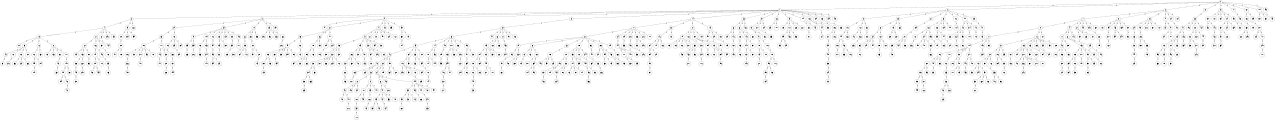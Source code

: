 graph G {
size="8.5,11;"
ratio = "expand;"
fixedsize="true;"
overlap="scale;"
node[shape=circle,width=.12,hight=.12,fontsize=12]
edge[fontsize=12]

0[label=" 0" color=black, pos="1.9888191,0.72782657!"];
1[label=" 1" color=black, pos="0.10802779,1.1747466!"];
2[label=" 2" color=black, pos="0.73776372,2.6590218!"];
3[label=" 3" color=black, pos="1.7452032,0.34159305!"];
4[label=" 4" color=black, pos="2.9347521,1.5278178!"];
5[label=" 5" color=black, pos="2.0381168,2.9731529!"];
6[label=" 6" color=black, pos="1.1534163,1.217136!"];
7[label=" 7" color=black, pos="1.8134018,2.3053071!"];
8[label=" 8" color=black, pos="0.88229369,2.5626918!"];
9[label=" 9" color=black, pos="0.50170803,0.79787001!"];
10[label=" 10" color=black, pos="1.9848941,0.011212837!"];
11[label=" 11" color=black, pos="0.16834221,1.0143617!"];
12[label=" 12" color=black, pos="1.3555547,0.48408166!"];
13[label=" 13" color=black, pos="1.6655611,1.5889377!"];
14[label=" 14" color=black, pos="0.1327548,2.5250182!"];
15[label=" 15" color=black, pos="2.2323572,0.74837751!"];
16[label=" 16" color=black, pos="1.863459,0.1049724!"];
17[label=" 17" color=black, pos="2.0485076,0.60463874!"];
18[label=" 18" color=black, pos="2.3597342,2.763499!"];
19[label=" 19" color=black, pos="2.9686575,0.63117076!"];
20[label=" 20" color=black, pos="1.3200402,2.7178836!"];
21[label=" 21" color=black, pos="0.57248702,2.8045787!"];
22[label=" 22" color=black, pos="2.112895,0.65139845!"];
23[label=" 23" color=black, pos="0.15992218,0.45990317!"];
24[label=" 24" color=black, pos="1.7108452,0.38854812!"];
25[label=" 25" color=black, pos="2.467718,0.79275457!"];
26[label=" 26" color=black, pos="1.6090384,2.3555287!"];
27[label=" 27" color=black, pos="0.33411422,0.90190808!"];
28[label=" 28" color=black, pos="0.10195184,2.6397556!"];
29[label=" 29" color=black, pos="2.926613,2.3796807!"];
30[label=" 30" color=black, pos="0.77393116,1.3847603!"];
31[label=" 31" color=black, pos="1.4308551,2.9572345!"];
32[label=" 32" color=black, pos="1.409539,2.9010532!"];
33[label=" 33" color=black, pos="0.33896947,0.70470924!"];
34[label=" 34" color=black, pos="1.2500613,1.5257038!"];
35[label=" 35" color=black, pos="1.0469373,2.2383299!"];
36[label=" 36" color=black, pos="2.0474036,0.82332803!"];
37[label=" 37" color=black, pos="0.32241984,2.0135247!"];
38[label=" 38" color=black, pos="0.23408787,1.0302043!"];
39[label=" 39" color=black, pos="0.24294843,0.80664333!"];
40[label=" 40" color=black, pos="1.3332214,0.5297445!"];
41[label=" 41" color=black, pos="1.4015043,2.6201988!"];
42[label=" 42" color=black, pos="0.29469165,1.2357412!"];
43[label=" 43" color=black, pos="1.5735146,0.49051814!"];
44[label=" 44" color=black, pos="1.3521567,1.5949348!"];
45[label=" 45" color=black, pos="2.5168549,1.7709275!"];
46[label=" 46" color=black, pos="2.0067444,0.41588574!"];
47[label=" 47" color=black, pos="2.7885707,1.9021803!"];
48[label=" 48" color=black, pos="1.9302256,0.79398303!"];
49[label=" 49" color=black, pos="1.6663786,1.9832956!"];
50[label=" 50" color=black, pos="0.56008448,0.30269918!"];
51[label=" 51" color=black, pos="1.693108,1.7545172!"];
52[label=" 52" color=black, pos="0.10706349,1.7198413!"];
53[label=" 53" color=black, pos="1.9579114,2.3748611!"];
54[label=" 54" color=black, pos="1.2919007,0.21434866!"];
55[label=" 55" color=black, pos="1.013276,1.2022635!"];
56[label=" 56" color=black, pos="2.5484538,2.2752316!"];
57[label=" 57" color=black, pos="1.4104284,2.1759025!"];
58[label=" 58" color=black, pos="2.4775641,0.10411192!"];
59[label=" 59" color=black, pos="1.271819,2.2159368!"];
60[label=" 60" color=black, pos="2.2080811,2.0028009!"];
61[label=" 61" color=black, pos="2.4265468,0.13064839!"];
62[label=" 62" color=black, pos="0.16840893,0.79891892!"];
63[label=" 63" color=black, pos="2.461526,2.1251865!"];
64[label=" 64" color=black, pos="0.99742901,1.2248121!"];
65[label=" 65" color=black, pos="0.65894523,0.37837027!"];
66[label=" 66" color=black, pos="2.8793163,1.3071814!"];
67[label=" 67" color=black, pos="2.3411113,0.53001787!"];
68[label=" 68" color=black, pos="2.4588962,1.715185!"];
69[label=" 69" color=black, pos="1.9104808,1.6038906!"];
70[label=" 70" color=black, pos="0.19083044,1.2605746!"];
71[label=" 71" color=black, pos="2.403992,1.6623362!"];
72[label=" 72" color=black, pos="1.7861791,1.8092784!"];
73[label=" 73" color=black, pos="2.287863,2.5816336!"];
74[label=" 74" color=black, pos="1.6701308,0.31831467!"];
75[label=" 75" color=black, pos="1.4119332,1.5604346!"];
76[label=" 76" color=black, pos="0.38115131,1.7562725!"];
77[label=" 77" color=black, pos="0.121453,2.3705219!"];
78[label=" 78" color=black, pos="1.7629726,0.96463989!"];
79[label=" 79" color=black, pos="1.0168576,0.56838549!"];
80[label=" 80" color=black, pos="2.5141245,0.24816109!"];
81[label=" 81" color=black, pos="0.56531251,0.96916678!"];
82[label=" 82" color=black, pos="1.7186098,0.24668552!"];
83[label=" 83" color=black, pos="0.13581399,2.0013723!"];
84[label=" 84" color=black, pos="0.082739727,1.8085974!"];
85[label=" 85" color=black, pos="1.1178078,2.5164762!"];
86[label=" 86" color=black, pos="1.8102158,1.0477449!"];
87[label=" 87" color=black, pos="2.1080922,0.63011016!"];
88[label=" 88" color=black, pos="2.9937943,1.4242041!"];
89[label=" 89" color=black, pos="2.708066,1.7945501!"];
90[label=" 90" color=black, pos="0.68085237,1.5572187!"];
91[label=" 91" color=black, pos="1.8483558,2.3336317!"];
92[label=" 92" color=black, pos="0.31623582,0.1352882!"];
93[label=" 93" color=black, pos="1.3213484,2.3148241!"];
94[label=" 94" color=black, pos="1.1328804,0.95863763!"];
95[label=" 95" color=black, pos="0.97869935,0.86318926!"];
96[label=" 96" color=black, pos="0.46701903,2.5316004!"];
97[label=" 97" color=black, pos="0.68076431,1.6017608!"];
98[label=" 98" color=black, pos="0.36738611,2.178283!"];
99[label=" 99" color=black, pos="2.7175705,1.1468373!"];
100[label=" 100" color=black, pos="1.6541438,1.4678499!"];
101[label=" 101" color=black, pos="2.9338899,1.1070564!"];
102[label=" 102" color=black, pos="2.1452429,2.3077429!"];
103[label=" 103" color=black, pos="1.6544418,1.0964359!"];
104[label=" 104" color=black, pos="1.4583256,2.2965459!"];
105[label=" 105" color=black, pos="1.9541867,2.5007066!"];
106[label=" 106" color=black, pos="0.057286039,0.53731471!"];
107[label=" 107" color=black, pos="2.1909043,1.8086628!"];
108[label=" 108" color=black, pos="0.96627762,1.8205403!"];
109[label=" 109" color=black, pos="2.0591867,1.9669379!"];
110[label=" 110" color=black, pos="0.99329075,2.3283719!"];
111[label=" 111" color=black, pos="2.445613,2.7691934!"];
112[label=" 112" color=black, pos="2.0528441,0.04302846!"];
113[label=" 113" color=black, pos="2.9640459,0.32860365!"];
114[label=" 114" color=black, pos="1.2227247,2.7961884!"];
115[label=" 115" color=black, pos="2.5500704,0.25867711!"];
116[label=" 116" color=black, pos="2.8813639,0.41651557!"];
117[label=" 117" color=black, pos="0.0068141529,2.1449802!"];
118[label=" 118" color=black, pos="1.6581342,2.6478375!"];
119[label=" 119" color=black, pos="0.89815997,1.0076857!"];
120[label=" 120" color=black, pos="2.4827701,1.9580348!"];
121[label=" 121" color=black, pos="1.5944492,0.46814793!"];
122[label=" 122" color=black, pos="0.15255685,2.2308029!"];
123[label=" 123" color=black, pos="1.8691875,1.2189753!"];
124[label=" 124" color=black, pos="0.56869746,0.69110196!"];
125[label=" 125" color=black, pos="2.0189443,2.5756165!"];
126[label=" 126" color=black, pos="1.3094343,2.7808257!"];
127[label=" 127" color=black, pos="1.6404849,0.15859834!"];
128[label=" 128" color=black, pos="0.83922566,1.570071!"];
129[label=" 129" color=black, pos="1.4032717,0.25084882!"];
130[label=" 130" color=black, pos="2.3025553,0.25845578!"];
131[label=" 131" color=black, pos="1.9711318,1.9222942!"];
132[label=" 132" color=black, pos="1.112922,0.11534082!"];
133[label=" 133" color=black, pos="1.4494783,0.80894479!"];
134[label=" 134" color=black, pos="2.9144113,0.96650695!"];
135[label=" 135" color=black, pos="2.378282,0.67815118!"];
136[label=" 136" color=black, pos="2.2417385,2.6511825!"];
137[label=" 137" color=black, pos="0.28644115,0.20083867!"];
138[label=" 138" color=black, pos="0.38368307,1.7607392!"];
139[label=" 139" color=black, pos="2.9367255,1.894644!"];
140[label=" 140" color=black, pos="0.2964295,0.18151378!"];
141[label=" 141" color=black, pos="1.7009422,0.50482046!"];
142[label=" 142" color=black, pos="0.58022906,0.17024968!"];
143[label=" 143" color=black, pos="1.5964327,2.1760186!"];
144[label=" 144" color=black, pos="0.096623065,2.4831813!"];
145[label=" 145" color=black, pos="2.7292325,0.97206065!"];
146[label=" 146" color=black, pos="0.14331446,0.46773038!"];
147[label=" 147" color=black, pos="2.4158332,2.1296875!"];
148[label=" 148" color=black, pos="1.3723593,0.45817055!"];
149[label=" 149" color=black, pos="2.3016598,2.688655!"];
150[label=" 150" color=black, pos="1.4343184,1.8403999!"];
151[label=" 151" color=black, pos="2.7073055,1.8689223!"];
152[label=" 152" color=black, pos="1.8436197,2.1869928!"];
153[label=" 153" color=black, pos="2.0361237,2.6857677!"];
154[label=" 154" color=black, pos="1.8918533,1.2594781!"];
155[label=" 155" color=black, pos="2.5158725,1.0199493!"];
156[label=" 156" color=black, pos="2.7003669,1.9615333!"];
157[label=" 157" color=black, pos="2.4411108,0.88391567!"];
158[label=" 158" color=black, pos="1.5090929,2.9061804!"];
159[label=" 159" color=black, pos="2.7407341,1.020327!"];
160[label=" 160" color=black, pos="0.12720633,0.157206!"];
161[label=" 161" color=black, pos="0.36637323,1.3427681!"];
162[label=" 162" color=black, pos="2.9964718,1.5659131!"];
163[label=" 163" color=black, pos="1.9914118,2.4005762!"];
164[label=" 164" color=black, pos="2.0639821,0.69380551!"];
165[label=" 165" color=black, pos="2.0122977,0.38052221!"];
166[label=" 166" color=black, pos="0.30203676,1.7377891!"];
167[label=" 167" color=black, pos="0.061805263,2.6271247!"];
168[label=" 168" color=black, pos="1.9654358,2.3523416!"];
169[label=" 169" color=black, pos="2.6273045,2.5900356!"];
170[label=" 170" color=black, pos="0.29735591,2.1361207!"];
171[label=" 171" color=black, pos="1.741811,2.9805465!"];
172[label=" 172" color=black, pos="0.89880637,2.3108861!"];
173[label=" 173" color=black, pos="2.2520732,0.43249474!"];
174[label=" 174" color=black, pos="0.97811091,2.5968809!"];
175[label=" 175" color=black, pos="1.9283998,0.22892777!"];
176[label=" 176" color=black, pos="1.0083363,0.22564475!"];
177[label=" 177" color=black, pos="0.27637903,0.25941713!"];
178[label=" 178" color=black, pos="2.971629,0.86250269!"];
179[label=" 179" color=black, pos="2.9322347,2.5192332!"];
180[label=" 180" color=black, pos="1.5174012,1.7421452!"];
181[label=" 181" color=black, pos="1.5215276,0.32358435!"];
182[label=" 182" color=black, pos="0.34492373,0.53955469!"];
183[label=" 183" color=black, pos="0.14447079,0.16715925!"];
184[label=" 184" color=black, pos="1.3497518,0.78844793!"];
185[label=" 185" color=black, pos="2.2084844,1.1998658!"];
186[label=" 186" color=black, pos="2.4434029,2.8935534!"];
187[label=" 187" color=black, pos="2.9054177,0.20667869!"];
188[label=" 188" color=black, pos="2.2429058,1.1922933!"];
189[label=" 189" color=black, pos="2.1234638,2.2640719!"];
190[label=" 190" color=black, pos="1.4363428,0.74171111!"];
191[label=" 191" color=black, pos="1.5721091,2.7336207!"];
192[label=" 192" color=black, pos="2.3016744,0.54799172!"];
193[label=" 193" color=black, pos="2.5699337,0.69027211!"];
194[label=" 194" color=black, pos="0.81022595,1.3889742!"];
195[label=" 195" color=black, pos="2.9966121,0.1384625!"];
196[label=" 196" color=black, pos="2.5444768,0.0039513335!"];
197[label=" 197" color=black, pos="1.8466334,2.1363281!"];
198[label=" 198" color=black, pos="1.0716499,2.8637899!"];
199[label=" 199" color=black, pos="2.7869096,2.5656199!"];
200[label=" 200" color=black, pos="1.1194793,1.5987427!"];
201[label=" 201" color=black, pos="2.8614691,0.70274962!"];
202[label=" 202" color=black, pos="2.8728403,1.3873387!"];
203[label=" 203" color=black, pos="2.6873767,2.1089703!"];
204[label=" 204" color=black, pos="1.8565569,0.89979412!"];
205[label=" 205" color=black, pos="2.3809449,2.9861666!"];
206[label=" 206" color=black, pos="1.9141615,1.0963538!"];
207[label=" 207" color=black, pos="2.447367,0.78965504!"];
208[label=" 208" color=black, pos="2.7755853,1.2562593!"];
209[label=" 209" color=black, pos="1.6774125,2.3087495!"];
210[label=" 210" color=black, pos="0.050732769,0.41970519!"];
211[label=" 211" color=black, pos="0.22188932,0.96996303!"];
212[label=" 212" color=black, pos="1.6415971,1.7816366!"];
213[label=" 213" color=black, pos="1.9058794,1.4751367!"];
214[label=" 214" color=black, pos="0.61775964,2.521112!"];
215[label=" 215" color=black, pos="2.2334642,1.631973!"];
216[label=" 216" color=black, pos="2.6991647,1.646104!"];
217[label=" 217" color=black, pos="2.8472412,0.92683008!"];
218[label=" 218" color=black, pos="0.65094158,1.6360835!"];
219[label=" 219" color=black, pos="2.8752107,0.95127717!"];
220[label=" 220" color=black, pos="2.4758037,2.5393497!"];
221[label=" 221" color=black, pos="0.50071699,0.20172396!"];
222[label=" 222" color=black, pos="2.585977,0.1836033!"];
223[label=" 223" color=black, pos="0.033602939,1.8284908!"];
224[label=" 224" color=black, pos="1.7038086,0.10934494!"];
225[label=" 225" color=black, pos="1.4294482,0.44902376!"];
226[label=" 226" color=black, pos="0.3827103,0.95322072!"];
227[label=" 227" color=black, pos="0.69115379,2.7747288!"];
228[label=" 228" color=black, pos="2.6374117,1.5486405!"];
229[label=" 229" color=black, pos="0.32856508,2.2566053!"];
230[label=" 230" color=black, pos="1.4732004,0.7339834!"];
231[label=" 231" color=black, pos="2.2557849,0.23957105!"];
232[label=" 232" color=black, pos="2.037069,1.5106432!"];
233[label=" 233" color=black, pos="2.385091,2.5469071!"];
234[label=" 234" color=black, pos="1.0447742,0.025722352!"];
235[label=" 235" color=black, pos="0.40462567,1.9028855!"];
236[label=" 236" color=black, pos="0.11452979,0.18016603!"];
237[label=" 237" color=black, pos="1.2018905,2.357637!"];
238[label=" 238" color=black, pos="2.8769799,0.18189434!"];
239[label=" 239" color=black, pos="2.6540946,0.092358276!"];
240[label=" 240" color=black, pos="2.7703814,2.1576809!"];
241[label=" 241" color=black, pos="1.5626685,2.9232737!"];
242[label=" 242" color=black, pos="1.2047157,2.3433707!"];
243[label=" 243" color=black, pos="2.7494472,0.65137875!"];
244[label=" 244" color=black, pos="0.69778227,0.3070719!"];
245[label=" 245" color=black, pos="1.2683161,0.57476377!"];
246[label=" 246" color=black, pos="0.75632928,0.27806091!"];
247[label=" 247" color=black, pos="1.1781235,1.1015875!"];
248[label=" 248" color=black, pos="1.9734207,0.10397725!"];
249[label=" 249" color=black, pos="1.9638564,0.14353188!"];
250[label=" 250" color=black, pos="1.976247,0.77791348!"];
251[label=" 251" color=black, pos="1.7331589,0.58967127!"];
252[label=" 252" color=black, pos="2.260837,2.3306139!"];
253[label=" 253" color=black, pos="2.5614521,0.67444921!"];
254[label=" 254" color=black, pos="2.6620358,1.7282052!"];
255[label=" 255" color=black, pos="2.3229293,2.7886642!"];
256[label=" 256" color=black, pos="0.089061165,1.8324391!"];
257[label=" 257" color=black, pos="0.91989237,2.2214896!"];
258[label=" 258" color=black, pos="0.46287364,1.6218336!"];
259[label=" 259" color=black, pos="0.42869532,0.62697364!"];
260[label=" 260" color=black, pos="0.10824804,0.21868548!"];
261[label=" 261" color=black, pos="0.86296529,0.98748144!"];
262[label=" 262" color=black, pos="2.8456448,0.36516041!"];
263[label=" 263" color=black, pos="1.5454794,0.46492409!"];
264[label=" 264" color=black, pos="0.046466005,1.6874581!"];
265[label=" 265" color=black, pos="2.2733342,0.86249774!"];
266[label=" 266" color=black, pos="0.90835079,1.9322404!"];
267[label=" 267" color=black, pos="1.6958362,2.0265784!"];
268[label=" 268" color=black, pos="0.51680162,1.4737844!"];
269[label=" 269" color=black, pos="1.1383986,1.904768!"];
270[label=" 270" color=black, pos="2.1769525,0.15261754!"];
271[label=" 271" color=black, pos="2.423753,0.35697246!"];
272[label=" 272" color=black, pos="0.91490485,1.4365774!"];
273[label=" 273" color=black, pos="1.9533783,1.924447!"];
274[label=" 274" color=black, pos="1.7834065,1.1987752!"];
275[label=" 275" color=black, pos="0.41590141,2.2833269!"];
276[label=" 276" color=black, pos="1.4706175,1.3124699!"];
277[label=" 277" color=black, pos="1.2183771,2.5930596!"];
278[label=" 278" color=black, pos="0.48716638,1.1177614!"];
279[label=" 279" color=black, pos="2.3632188,0.3811384!"];
280[label=" 280" color=black, pos="1.5191645,0.46636271!"];
281[label=" 281" color=black, pos="0.11679091,2.3342718!"];
282[label=" 282" color=black, pos="2.2474971,2.3794401!"];
283[label=" 283" color=black, pos="2.7584006,0.59610152!"];
284[label=" 284" color=black, pos="2.4198783,2.8380343!"];
285[label=" 285" color=black, pos="0.12580942,2.033585!"];
286[label=" 286" color=black, pos="2.176771,1.5238952!"];
287[label=" 287" color=black, pos="0.62608027,2.8181134!"];
288[label=" 288" color=black, pos="0.72274938,2.6177874!"];
289[label=" 289" color=black, pos="1.6752858,0.73973766!"];
290[label=" 290" color=black, pos="2.4851062,2.5861814!"];
291[label=" 291" color=black, pos="1.7819447,1.4725249!"];
292[label=" 292" color=black, pos="2.0908543,0.84007842!"];
293[label=" 293" color=black, pos="2.7416531,0.82963954!"];
294[label=" 294" color=black, pos="1.0250097,1.458414!"];
295[label=" 295" color=black, pos="1.2585683,1.7963347!"];
296[label=" 296" color=black, pos="0.56100346,2.820858!"];
297[label=" 297" color=black, pos="2.3661814,1.1590721!"];
298[label=" 298" color=black, pos="1.6797734,2.0947944!"];
299[label=" 299" color=black, pos="0.92753635,2.6635411!"];
300[label=" 300" color=black, pos="2.8778786,2.2350544!"];
301[label=" 301" color=black, pos="2.3772829,2.5379559!"];
302[label=" 302" color=black, pos="2.4182287,2.0533826!"];
303[label=" 303" color=black, pos="2.2728972,2.6581147!"];
304[label=" 304" color=black, pos="0.26383956,0.070189947!"];
305[label=" 305" color=black, pos="0.039568322,0.4813086!"];
306[label=" 306" color=black, pos="0.97451555,2.1810598!"];
307[label=" 307" color=black, pos="0.14342237,2.9204426!"];
308[label=" 308" color=black, pos="1.3482204,0.64083271!"];
309[label=" 309" color=black, pos="0.22019096,0.12779587!"];
310[label=" 310" color=black, pos="2.1751585,2.3152167!"];
311[label=" 311" color=black, pos="1.0308959,1.2819564!"];
312[label=" 312" color=black, pos="0.45230405,0.92475642!"];
313[label=" 313" color=black, pos="2.5814084,0.21121405!"];
314[label=" 314" color=black, pos="1.982168,2.4579759!"];
315[label=" 315" color=black, pos="2.2368747,0.14689137!"];
316[label=" 316" color=black, pos="1.5339154,0.31059829!"];
317[label=" 317" color=black, pos="2.9665127,0.39252604!"];
318[label=" 318" color=black, pos="1.6195727,1.5897269!"];
319[label=" 319" color=black, pos="0.68107407,0.945204!"];
320[label=" 320" color=black, pos="2.2238296,1.6252505!"];
321[label=" 321" color=black, pos="2.2760254,2.361162!"];
322[label=" 322" color=black, pos="2.2287384,2.3837839!"];
323[label=" 323" color=black, pos="1.1975564,2.0507081!"];
324[label=" 324" color=black, pos="2.3183993,2.4855782!"];
325[label=" 325" color=black, pos="1.7997005,0.42658321!"];
326[label=" 326" color=black, pos="1.5858469,1.0697418!"];
327[label=" 327" color=black, pos="0.88799341,0.40029913!"];
328[label=" 328" color=black, pos="1.8849062,2.9170611!"];
329[label=" 329" color=black, pos="2.8620142,0.41912509!"];
330[label=" 330" color=black, pos="1.0973611,2.5563655!"];
331[label=" 331" color=black, pos="0.3335842,0.026389247!"];
332[label=" 332" color=black, pos="0.96837996,1.9368955!"];
333[label=" 333" color=black, pos="0.39007168,0.18735368!"];
334[label=" 334" color=black, pos="2.3797888,0.24283964!"];
335[label=" 335" color=black, pos="1.2720412,0.37960531!"];
336[label=" 336" color=black, pos="0.6686884,1.317879!"];
337[label=" 337" color=black, pos="2.5748896,1.6214551!"];
338[label=" 338" color=black, pos="2.539913,1.9671681!"];
339[label=" 339" color=black, pos="0.78489422,2.5254808!"];
340[label=" 340" color=black, pos="2.5055248,0.52135467!"];
341[label=" 341" color=black, pos="0.82585503,2.8715151!"];
342[label=" 342" color=black, pos="2.9658038,1.4734261!"];
343[label=" 343" color=black, pos="0.75749356,1.3947924!"];
344[label=" 344" color=black, pos="1.1496979,0.95688452!"];
345[label=" 345" color=black, pos="1.4496754,2.3968382!"];
346[label=" 346" color=black, pos="1.7561602,0.86308573!"];
347[label=" 347" color=black, pos="1.3575637,0.29432862!"];
348[label=" 348" color=black, pos="1.8509428,2.7586851!"];
349[label=" 349" color=black, pos="1.5243916,1.8824417!"];
350[label=" 350" color=black, pos="2.744555,2.7280404!"];
351[label=" 351" color=black, pos="1.2088993,2.9282305!"];
352[label=" 352" color=black, pos="0.83550414,2.0831847!"];
353[label=" 353" color=black, pos="1.4634546,1.2747681!"];
354[label=" 354" color=black, pos="2.8440292,0.76066929!"];
355[label=" 355" color=black, pos="0.52642029,0.064681527!"];
356[label=" 356" color=black, pos="0.87068119,2.0541609!"];
357[label=" 357" color=black, pos="1.4535668,1.8852682!"];
358[label=" 358" color=black, pos="0.29247039,0.70017039!"];
359[label=" 359" color=black, pos="1.7361414,0.85996685!"];
360[label=" 360" color=black, pos="0.51351595,2.8568252!"];
361[label=" 361" color=black, pos="0.42317441,0.19658544!"];
362[label=" 362" color=black, pos="2.269447,1.4687966!"];
363[label=" 363" color=black, pos="1.0122526,2.1732304!"];
364[label=" 364" color=black, pos="2.3568447,0.27800664!"];
365[label=" 365" color=black, pos="1.1639938,0.0085333916!"];
366[label=" 366" color=black, pos="0.77658354,1.9578339!"];
367[label=" 367" color=black, pos="1.3371047,2.0843705!"];
368[label=" 368" color=black, pos="2.7609523,0.82759123!"];
369[label=" 369" color=black, pos="1.0727889,0.45133032!"];
370[label=" 370" color=black, pos="0.98143139,1.1381033!"];
371[label=" 371" color=black, pos="1.453605,2.8766178!"];
372[label=" 372" color=black, pos="1.538725,2.6208613!"];
373[label=" 373" color=black, pos="0.31789937,2.159183!"];
374[label=" 374" color=black, pos="2.3380985,0.60720788!"];
375[label=" 375" color=black, pos="0.93481764,0.52582385!"];
376[label=" 376" color=black, pos="0.63277413,0.87989658!"];
377[label=" 377" color=black, pos="1.3775917,0.047799051!"];
378[label=" 378" color=black, pos="1.2513538,2.3527072!"];
379[label=" 379" color=black, pos="1.4972361,1.5154086!"];
380[label=" 380" color=black, pos="1.3839495,2.7386799!"];
381[label=" 381" color=black, pos="1.7656647,0.79633173!"];
382[label=" 382" color=black, pos="2.0148798,1.7789664!"];
383[label=" 383" color=black, pos="2.095118,0.64546732!"];
384[label=" 384" color=black, pos="1.6582054,2.4334552!"];
385[label=" 385" color=black, pos="1.8565908,0.39482025!"];
386[label=" 386" color=black, pos="1.6671567,0.81290349!"];
387[label=" 387" color=black, pos="2.9768524,2.2003538!"];
388[label=" 388" color=black, pos="2.4645821,2.0626507!"];
389[label=" 389" color=black, pos="0.83689652,2.33401!"];
390[label=" 390" color=black, pos="1.262522,1.8014737!"];
391[label=" 391" color=black, pos="2.4177668,0.085532226!"];
392[label=" 392" color=black, pos="2.9723049,0.11176924!"];
393[label=" 393" color=black, pos="1.0002417,0.93684037!"];
394[label=" 394" color=black, pos="0.25411689,0.83179113!"];
395[label=" 395" color=black, pos="1.078056,1.5917711!"];
396[label=" 396" color=black, pos="2.9711786,0.77288492!"];
397[label=" 397" color=black, pos="1.5134042,2.6598514!"];
398[label=" 398" color=black, pos="0.21987143,2.1335663!"];
399[label=" 399" color=black, pos="1.9082661,0.71361031!"];
400[label=" 400" color=black, pos="2.738086,1.7094668!"];
401[label=" 401" color=black, pos="0.33196904,2.4057261!"];
402[label=" 402" color=black, pos="2.396051,2.8170552!"];
403[label=" 403" color=black, pos="1.2696621,1.0167451!"];
404[label=" 404" color=black, pos="0.0632481,2.0489158!"];
405[label=" 405" color=black, pos="0.89652497,2.3525785!"];
406[label=" 406" color=black, pos="1.1700922,1.7540346!"];
407[label=" 407" color=black, pos="2.7052433,1.9589294!"];
408[label=" 408" color=black, pos="0.29302445,2.1816569!"];
409[label=" 409" color=black, pos="0.31470329,0.21107942!"];
410[label=" 410" color=black, pos="0.82490021,0.18486129!"];
411[label=" 411" color=black, pos="2.4369609,0.33540304!"];
412[label=" 412" color=black, pos="1.9912364,2.0768613!"];
413[label=" 413" color=black, pos="0.093085946,0.004157763!"];
414[label=" 414" color=black, pos="0.91558458,1.3415365!"];
415[label=" 415" color=black, pos="0.22583726,1.064157!"];
416[label=" 416" color=black, pos="1.968862,0.1438552!"];
417[label=" 417" color=black, pos="0.83319695,2.9943196!"];
418[label=" 418" color=black, pos="2.3830692,2.7526595!"];
419[label=" 419" color=black, pos="2.3807873,2.3202392!"];
420[label=" 420" color=black, pos="1.4723813,0.25978503!"];
421[label=" 421" color=black, pos="1.8265403,0.82864546!"];
422[label=" 422" color=black, pos="0.022135146,0.36295276!"];
423[label=" 423" color=black, pos="0.47064782,0.76683411!"];
424[label=" 424" color=black, pos="2.6729238,0.72307513!"];
425[label=" 425" color=black, pos="2.2656239,2.1642179!"];
426[label=" 426" color=black, pos="0.89657563,0.46872334!"];
427[label=" 427" color=black, pos="0.004939904,1.6493866!"];
428[label=" 428" color=black, pos="1.1860631,1.0427885!"];
429[label=" 429" color=black, pos="1.1731144,0.75472831!"];
430[label=" 430" color=black, pos="1.0416159,0.44322194!"];
431[label=" 431" color=black, pos="0.54479088,0.95177359!"];
432[label=" 432" color=black, pos="2.1207454,1.7238353!"];
433[label=" 433" color=black, pos="1.3922435,1.0350625!"];
434[label=" 434" color=black, pos="1.8049306,0.56618199!"];
435[label=" 435" color=black, pos="2.2927484,1.2871917!"];
436[label=" 436" color=black, pos="2.1247402,2.4914148!"];
437[label=" 437" color=black, pos="1.2014143,1.4931041!"];
438[label=" 438" color=black, pos="2.3638242,1.755294!"];
439[label=" 439" color=black, pos="0.1463821,1.1263297!"];
440[label=" 440" color=black, pos="0.38191626,2.6534968!"];
441[label=" 441" color=black, pos="1.7382182,0.062978798!"];
442[label=" 442" color=black, pos="2.1923451,2.3530193!"];
443[label=" 443" color=black, pos="1.8447293,0.96390484!"];
444[label=" 444" color=black, pos="0.97019128,0.26732408!"];
445[label=" 445" color=black, pos="2.7014628,1.4146357!"];
446[label=" 446" color=black, pos="0.69675423,0.97390202!"];
447[label=" 447" color=black, pos="0.87699721,1.1102638!"];
448[label=" 448" color=black, pos="1.9503968,1.0330732!"];
449[label=" 449" color=black, pos="2.4523199,0.23176382!"];
450[label=" 450" color=black, pos="1.7252128,1.1297584!"];
451[label=" 451" color=black, pos="1.2249941,2.5394116!"];
452[label=" 452" color=black, pos="2.5489828,0.36679093!"];
453[label=" 453" color=black, pos="0.56716389,0.31573255!"];
454[label=" 454" color=black, pos="2.9513563,2.1070544!"];
455[label=" 455" color=black, pos="0.38986629,1.087267!"];
456[label=" 456" color=black, pos="0.98107884,0.028878049!"];
457[label=" 457" color=black, pos="0.21639218,1.0780636!"];
458[label=" 458" color=black, pos="2.845425,0.51154707!"];
459[label=" 459" color=black, pos="1.3014852,2.2656045!"];
460[label=" 460" color=black, pos="1.8576944,1.1009136!"];
461[label=" 461" color=black, pos="2.4138221,1.6887764!"];
462[label=" 462" color=black, pos="2.7062807,2.193532!"];
463[label=" 463" color=black, pos="2.0131491,2.4364101!"];
464[label=" 464" color=black, pos="1.4011392,2.4276266!"];
465[label=" 465" color=black, pos="1.72593,1.5591363!"];
466[label=" 466" color=black, pos="0.71351223,2.6417741!"];
467[label=" 467" color=black, pos="1.1216421,0.8654654!"];
468[label=" 468" color=black, pos="1.5397741,0.4041948!"];
469[label=" 469" color=black, pos="2.3830252,2.3187746!"];
470[label=" 470" color=black, pos="0.88880207,2.1854529!"];
471[label=" 471" color=black, pos="2.7931056,0.89617912!"];
472[label=" 472" color=black, pos="0.087151075,2.8117761!"];
473[label=" 473" color=black, pos="2.829496,0.38443602!"];
474[label=" 474" color=black, pos="2.4415958,1.5580056!"];
475[label=" 475" color=black, pos="1.9335887,2.5425744!"];
476[label=" 476" color=black, pos="2.3898501,2.426959!"];
477[label=" 477" color=black, pos="0.039740412,0.86218111!"];
478[label=" 478" color=black, pos="1.2580402,0.83049365!"];
479[label=" 479" color=black, pos="0.66949698,1.2453906!"];
480[label=" 480" color=black, pos="1.0504785,0.56972911!"];
481[label=" 481" color=black, pos="0.42807913,2.4229828!"];
482[label=" 482" color=black, pos="0.98037525,1.4329129!"];
483[label=" 483" color=black, pos="1.4044595,2.3873268!"];
484[label=" 484" color=black, pos="2.9222565,0.56718476!"];
485[label=" 485" color=black, pos="2.5600194,0.89053935!"];
486[label=" 486" color=black, pos="0.47699988,1.8692054!"];
487[label=" 487" color=black, pos="1.4477058,0.9031449!"];
488[label=" 488" color=black, pos="2.1717626,2.3781589!"];
489[label=" 489" color=black, pos="2.4270391,1.4695167!"];
490[label=" 490" color=black, pos="2.7821301,0.32137836!"];
491[label=" 491" color=black, pos="1.8779168,1.9808991!"];
492[label=" 492" color=black, pos="1.5229909,1.7621701!"];
493[label=" 493" color=black, pos="2.9774498,2.9010698!"];
494[label=" 494" color=black, pos="2.3737425,0.6009465!"];
495[label=" 495" color=black, pos="1.8848711,1.3196326!"];
496[label=" 496" color=black, pos="0.97696541,1.6564755!"];
497[label=" 497" color=black, pos="1.4989331,2.8114189!"];
498[label=" 498" color=black, pos="0.028421717,0.46765283!"];
499[label=" 499" color=black, pos="0.84150243,2.7065118!"];
500[label=" 500" color=black, pos="2.9966359,0.44750359!"];
501[label=" 501" color=black, pos="2.1213915,1.4285353!"];
502[label=" 502" color=black, pos="1.1188486,0.31658224!"];
503[label=" 503" color=black, pos="0.53357318,0.060353506!"];
504[label=" 504" color=black, pos="2.3340063,2.9145431!"];
505[label=" 505" color=black, pos="2.8428212,2.1140026!"];
506[label=" 506" color=black, pos="1.8587594,0.7775814!"];
507[label=" 507" color=black, pos="0.030207437,2.0647551!"];
508[label=" 508" color=black, pos="0.95277515,0.00092894957!"];
509[label=" 509" color=black, pos="0.86083216,1.5693006!"];
510[label=" 510" color=black, pos="0.45894601,1.9834006!"];
511[label=" 511" color=black, pos="1.5220976,0.50305777!"];
512[label=" 512" color=black, pos="0.76058305,1.6890433!"];
513[label=" 513" color=black, pos="2.143563,1.4746471!"];
514[label=" 514" color=black, pos="2.3847015,2.7025842!"];
515[label=" 515" color=black, pos="1.7363217,0.4417522!"];
516[label=" 516" color=black, pos="2.279598,2.7632634!"];
517[label=" 517" color=black, pos="0.87214539,2.120111!"];
518[label=" 518" color=black, pos="1.2184468,0.32361058!"];
519[label=" 519" color=black, pos="2.1472656,2.5966484!"];
520[label=" 520" color=black, pos="0.24426926,0.51125284!"];
521[label=" 521" color=black, pos="0.088737698,0.3901546!"];
522[label=" 522" color=black, pos="1.2381284,0.88834805!"];
523[label=" 523" color=black, pos="1.8600781,0.66354687!"];
524[label=" 524" color=black, pos="2.7727814,1.2801062!"];
525[label=" 525" color=black, pos="1.7593743,1.9760182!"];
526[label=" 526" color=black, pos="0.50372873,1.7183655!"];
527[label=" 527" color=black, pos="2.1262971,0.55884295!"];
528[label=" 528" color=black, pos="1.6007056,1.7583986!"];
529[label=" 529" color=black, pos="1.0559957,2.1628824!"];
530[label=" 530" color=black, pos="2.241292,0.26857412!"];
531[label=" 531" color=black, pos="1.3813307,2.2410461!"];
532[label=" 532" color=black, pos="1.3589313,2.7990389!"];
533[label=" 533" color=black, pos="1.9213696,0.096126625!"];
534[label=" 534" color=black, pos="1.0746859,0.076092599!"];
535[label=" 535" color=black, pos="1.129506,1.5715494!"];
536[label=" 536" color=black, pos="0.70503133,1.4196548!"];
537[label=" 537" color=black, pos="2.4785012,0.055151095!"];
538[label=" 538" color=black, pos="2.6337676,0.82116319!"];
539[label=" 539" color=black, pos="0.25584621,0.16921044!"];
540[label=" 540" color=black, pos="2.5833616,1.7330831!"];
541[label=" 541" color=black, pos="1.7433064,1.9298295!"];
542[label=" 542" color=black, pos="2.6437018,2.0189752!"];
543[label=" 543" color=black, pos="1.6408576,0.50341927!"];
544[label=" 544" color=black, pos="2.9204726,0.10691597!"];
545[label=" 545" color=black, pos="0.50561122,2.1187669!"];
546[label=" 546" color=black, pos="2.4857923,1.1544772!"];
547[label=" 547" color=black, pos="1.0021394,1.356416!"];
548[label=" 548" color=black, pos="0.29193696,0.09023224!"];
549[label=" 549" color=black, pos="0.91870876,0.85323566!"];
550[label=" 550" color=black, pos="2.0259838,2.3356183!"];
551[label=" 551" color=black, pos="2.4627355,0.012730345!"];
552[label=" 552" color=black, pos="2.7621116,2.7821818!"];
553[label=" 553" color=black, pos="1.2817134,2.4071017!"];
554[label=" 554" color=black, pos="0.8408789,2.5091442!"];
555[label=" 555" color=black, pos="1.8852665,0.42851937!"];
556[label=" 556" color=black, pos="0.95505923,1.2124468!"];
557[label=" 557" color=black, pos="1.5388133,0.43617855!"];
558[label=" 558" color=black, pos="0.93789342,2.2316385!"];
559[label=" 559" color=black, pos="1.6108345,0.78383701!"];
560[label=" 560" color=black, pos="0.36401516,0.64066898!"];
561[label=" 561" color=black, pos="2.4669676,2.4132342!"];
562[label=" 562" color=black, pos="2.6093496,2.1508649!"];
563[label=" 563" color=black, pos="2.7879385,1.6718195!"];
564[label=" 564" color=black, pos="1.0981359,0.61676575!"];
565[label=" 565" color=black, pos="1.9499489,0.20174628!"];
566[label=" 566" color=black, pos="2.8247412,0.28847121!"];
567[label=" 567" color=black, pos="0.67775364,1.8085218!"];
568[label=" 568" color=black, pos="2.6383271,0.68749735!"];
569[label=" 569" color=black, pos="1.4969614,2.4131413!"];
570[label=" 570" color=black, pos="0.023109926,0.60092706!"];
571[label=" 571" color=black, pos="0.14339038,0.55404622!"];
572[label=" 572" color=black, pos="0.15701293,2.8784754!"];
573[label=" 573" color=black, pos="0.22375629,2.9948041!"];
574[label=" 574" color=black, pos="0.51360649,0.48407314!"];
575[label=" 575" color=black, pos="1.3555835,0.23312892!"];
576[label=" 576" color=black, pos="0.7417857,0.099205306!"];
577[label=" 577" color=black, pos="1.0213578,1.3450581!"];
578[label=" 578" color=black, pos="1.0763527,2.8555162!"];
579[label=" 579" color=black, pos="1.2187318,1.4612693!"];
580[label=" 580" color=black, pos="1.5803744,0.48270649!"];
581[label=" 581" color=black, pos="0.41996646,0.85262818!"];
582[label=" 582" color=black, pos="0.76078583,1.1249331!"];
583[label=" 583" color=black, pos="2.6292963,0.1102799!"];
584[label=" 584" color=black, pos="1.2786883,0.6098291!"];
585[label=" 585" color=black, pos="2.7218318,2.3445138!"];
586[label=" 586" color=black, pos="0.90087245,2.0179276!"];
587[label=" 587" color=black, pos="2.6095925,1.4953489!"];
588[label=" 588" color=black, pos="1.8189417,2.9940976!"];
589[label=" 589" color=black, pos="2.455566,1.1724811!"];
590[label=" 590" color=black, pos="1.1834271,1.3327211!"];
591[label=" 591" color=black, pos="2.6554762,1.1838053!"];
592[label=" 592" color=black, pos="2.6524862,1.2342105!"];
593[label=" 593" color=black, pos="1.7485216,0.17250253!"];
594[label=" 594" color=black, pos="0.77875439,1.7689983!"];
595[label=" 595" color=black, pos="1.6696271,0.57831375!"];
596[label=" 596" color=black, pos="2.2424027,1.727477!"];
597[label=" 597" color=black, pos="2.4191371,2.9143204!"];
598[label=" 598" color=black, pos="0.19737229,2.4152875!"];
599[label=" 599" color=black, pos="1.6900426,1.7870129!"];
600[label=" 600" color=black, pos="2.3927272,2.7168468!"];
601[label=" 601" color=black, pos="0.59994779,1.7906429!"];
602[label=" 602" color=black, pos="0.079779485,1.767049!"];
603[label=" 603" color=black, pos="0.82398847,0.23797541!"];
604[label=" 604" color=black, pos="2.9177741,2.7643597!"];
605[label=" 605" color=black, pos="2.8654105,2.9394754!"];
606[label=" 606" color=black, pos="0.92572169,0.91563127!"];
607[label=" 607" color=black, pos="1.9538557,1.958293!"];
608[label=" 608" color=black, pos="2.7238676,2.4878317!"];
609[label=" 609" color=black, pos="1.5644892,0.70251757!"];
610[label=" 610" color=black, pos="1.8381159,0.39367525!"];
611[label=" 611" color=black, pos="2.8149294,1.7284955!"];
612[label=" 612" color=black, pos="0.59710305,1.0696148!"];
613[label=" 613" color=black, pos="0.17153537,1.5252963!"];
614[label=" 614" color=black, pos="0.36385313,0.71302131!"];
615[label=" 615" color=black, pos="1.1435718,2.6642918!"];
616[label=" 616" color=black, pos="2.3464542,0.19125479!"];
617[label=" 617" color=black, pos="0.43059817,2.555212!"];
618[label=" 618" color=black, pos="0.36333899,1.9308184!"];
619[label=" 619" color=black, pos="2.5805379,2.910972!"];
620[label=" 620" color=black, pos="0.15216907,1.6401545!"];
621[label=" 621" color=black, pos="1.989677,2.4209615!"];
622[label=" 622" color=black, pos="1.6063785,0.67123895!"];
623[label=" 623" color=black, pos="1.8052972,0.61738963!"];
624[label=" 624" color=black, pos="1.4876542,1.0626947!"];
625[label=" 625" color=black, pos="2.7024168,0.18696646!"];
626[label=" 626" color=black, pos="2.5667939,2.2440242!"];
627[label=" 627" color=black, pos="2.7770987,2.3249728!"];
628[label=" 628" color=black, pos="1.1355829,2.2529722!"];
629[label=" 629" color=black, pos="0.13057813,2.47879!"];
630[label=" 630" color=black, pos="1.8079165,2.4869068!"];
631[label=" 631" color=black, pos="0.48555963,2.764965!"];
632[label=" 632" color=black, pos="0.91294088,1.8914663!"];
633[label=" 633" color=black, pos="1.4455664,2.6811134!"];
634[label=" 634" color=black, pos="0.19621759,2.1596921!"];
635[label=" 635" color=black, pos="0.080133781,0.90258406!"];
636[label=" 636" color=black, pos="1.4497922,0.34097655!"];
637[label=" 637" color=black, pos="0.82948999,0.31732694!"];
638[label=" 638" color=black, pos="2.9697954,1.2506202!"];
639[label=" 639" color=black, pos="1.9085302,1.4285689!"];
640[label=" 640" color=black, pos="1.8432449,0.43682877!"];
641[label=" 641" color=black, pos="0.39846796,0.30117159!"];
642[label=" 642" color=black, pos="1.0430798,1.5680018!"];
643[label=" 643" color=black, pos="0.94552867,1.3389303!"];
644[label=" 644" color=black, pos="1.6261422,0.97569125!"];
645[label=" 645" color=black, pos="1.4996734,2.0930387!"];
646[label=" 646" color=black, pos="2.097252,1.9248238!"];
647[label=" 647" color=black, pos="0.3592441,1.8272533!"];
648[label=" 648" color=black, pos="0.67342793,2.4913003!"];
649[label=" 649" color=black, pos="1.3820243,1.6665814!"];
650[label=" 650" color=black, pos="0.2533356,2.5483177!"];
651[label=" 651" color=black, pos="1.7051692,2.5941852!"];
652[label=" 652" color=black, pos="0.56715491,0.78694354!"];
653[label=" 653" color=black, pos="1.8628946,2.536297!"];
654[label=" 654" color=black, pos="1.2236411,2.9659287!"];
655[label=" 655" color=black, pos="0.81451355,1.7853742!"];
656[label=" 656" color=black, pos="0.057264037,2.5598374!"];
657[label=" 657" color=black, pos="1.0691464,2.8643924!"];
658[label=" 658" color=black, pos="1.4610021,0.52134624!"];
659[label=" 659" color=black, pos="2.2999582,0.49748264!"];
660[label=" 660" color=black, pos="0.68540783,2.9339413!"];
661[label=" 661" color=black, pos="1.1644084,1.508449!"];
662[label=" 662" color=black, pos="1.9313592,2.9709347!"];
663[label=" 663" color=black, pos="2.2675597,2.2338142!"];
664[label=" 664" color=black, pos="2.0329834,2.7641121!"];
665[label=" 665" color=black, pos="0.020070384,1.4246117!"];
666[label=" 666" color=black, pos="2.0412146,0.64724374!"];
667[label=" 667" color=black, pos="2.0614894,2.2082858!"];
668[label=" 668" color=black, pos="1.4291526,2.2951997!"];
669[label=" 669" color=black, pos="0.61246554,0.98161047!"];
670[label=" 670" color=black, pos="2.2780264,2.2896975!"];
671[label=" 671" color=black, pos="1.7088541,2.8704099!"];
672[label=" 672" color=black, pos="1.3171633,1.8439673!"];
673[label=" 673" color=black, pos="0.26302648,2.8183061!"];
674[label=" 674" color=black, pos="1.214537,2.6454138!"];
675[label=" 675" color=black, pos="2.6102763,2.0229236!"];
676[label=" 676" color=black, pos="0.9959268,0.63298978!"];
677[label=" 677" color=black, pos="0.12177197,0.15221707!"];
678[label=" 678" color=black, pos="1.5671454,0.94538454!"];
679[label=" 679" color=black, pos="2.9654263,0.017837076!"];
680[label=" 680" color=black, pos="1.4503165,1.6198232!"];
681[label=" 681" color=black, pos="1.1303834,2.017584!"];
682[label=" 682" color=black, pos="1.9036793,1.6209469!"];
683[label=" 683" color=black, pos="1.5166975,2.5533843!"];
684[label=" 684" color=black, pos="0.9619938,0.12101661!"];
685[label=" 685" color=black, pos="2.8009743,1.4835641!"];
686[label=" 686" color=black, pos="2.7151482,2.6441193!"];
687[label=" 687" color=black, pos="1.2447432,1.9631641!"];
688[label=" 688" color=black, pos="1.5237608,2.4084026!"];
689[label=" 689" color=black, pos="1.0211167,2.9990647!"];
690[label=" 690" color=black, pos="0.088984482,2.4387514!"];
691[label=" 691" color=black, pos="2.263882,2.1183062!"];
692[label=" 692" color=black, pos="1.1785098,0.30964159!"];
693[label=" 693" color=black, pos="1.5125565,2.347604!"];
694[label=" 694" color=black, pos="0.22215441,0.90827928!"];
695[label=" 695" color=black, pos="1.6536797,0.16195722!"];
696[label=" 696" color=black, pos="2.4544306,0.83158467!"];
697[label=" 697" color=black, pos="1.9963465,0.40034321!"];
698[label=" 698" color=black, pos="0.45066086,0.69101292!"];
699[label=" 699" color=black, pos="2.8312304,2.9404187!"];
700[label=" 700" color=black, pos="0.048641987,2.9892244!"];
701[label=" 701" color=black, pos="0.043266029,0.78890328!"];
702[label=" 702" color=black, pos="1.3285517,1.732318!"];
703[label=" 703" color=black, pos="0.56862589,2.1596718!"];
704[label=" 704" color=black, pos="2.4646351,0.49860382!"];
705[label=" 705" color=black, pos="0.8219058,2.5463125!"];
706[label=" 706" color=black, pos="0.73804167,0.98710955!"];
707[label=" 707" color=black, pos="0.046644565,2.5790123!"];
708[label=" 708" color=black, pos="2.1775886,1.6564851!"];
709[label=" 709" color=black, pos="1.905065,2.486275!"];
710[label=" 710" color=black, pos="0.14257091,0.21584803!"];
711[label=" 711" color=black, pos="0.11286825,0.73425332!"];
712[label=" 712" color=black, pos="0.36677631,0.038484841!"];
713[label=" 713" color=black, pos="1.1318042,0.46124877!"];
714[label=" 714" color=black, pos="0.82212276,2.4391179!"];
715[label=" 715" color=black, pos="1.3758866,2.9640539!"];
716[label=" 716" color=black, pos="1.5863668,1.7743297!"];
717[label=" 717" color=black, pos="0.065927292,0.72504857!"];
718[label=" 718" color=black, pos="1.4791978,2.919695!"];
719[label=" 719" color=black, pos="1.3164164,0.16956932!"];
720[label=" 720" color=black, pos="1.8868055,1.8718748!"];
721[label=" 721" color=black, pos="0.79285151,2.8884555!"];
722[label=" 722" color=black, pos="0.78148193,2.4837416!"];
723[label=" 723" color=black, pos="2.3457035,1.7108436!"];
724[label=" 724" color=black, pos="0.068334418,2.4235022!"];
725[label=" 725" color=black, pos="1.7457781,2.3427599!"];
726[label=" 726" color=black, pos="2.0894474,0.81704189!"];
727[label=" 727" color=black, pos="2.9164032,0.089056562!"];
728[label=" 728" color=black, pos="1.1946654,1.8218183!"];
729[label=" 729" color=black, pos="0.29405503,1.6024912!"];
730[label=" 730" color=black, pos="1.0378472,2.2329055!"];
731[label=" 731" color=black, pos="2.5340282,0.31562105!"];
732[label=" 732" color=black, pos="2.4289224,2.7366244!"];
733[label=" 733" color=black, pos="0.88767404,1.3996764!"];
734[label=" 734" color=black, pos="1.3418392,1.3829852!"];
735[label=" 735" color=black, pos="0.20332952,2.0614511!"];
736[label=" 736" color=black, pos="0.43297322,1.3855118!"];
737[label=" 737" color=black, pos="2.5935433,2.8025652!"];
738[label=" 738" color=black, pos="1.0742357,0.014941165!"];
739[label=" 739" color=black, pos="0.97921975,2.2106266!"];
740[label=" 740" color=black, pos="0.069685475,1.5828427!"];
741[label=" 741" color=black, pos="0.026635186,1.9344809!"];
742[label=" 742" color=black, pos="0.19923744,0.62671676!"];
743[label=" 743" color=black, pos="1.789508,0.80056186!"];
744[label=" 744" color=black, pos="2.5714373,1.9495095!"];
745[label=" 745" color=black, pos="2.1740766,2.7963711!"];
746[label=" 746" color=black, pos="2.7875453,1.8565762!"];
747[label=" 747" color=black, pos="1.1418744,1.1749073!"];
748[label=" 748" color=black, pos="1.0144537,1.1689194!"];
749[label=" 749" color=black, pos="1.7402691,2.4095633!"];
750[label=" 750" color=black, pos="0.42086657,2.3420735!"];
751[label=" 751" color=black, pos="1.7244479,2.4328558!"];
752[label=" 752" color=black, pos="2.328709,1.4608658!"];
753[label=" 753" color=black, pos="2.1344399,2.7510979!"];
754[label=" 754" color=black, pos="0.068549073,1.6887503!"];
755[label=" 755" color=black, pos="0.67487695,0.42198341!"];
756[label=" 756" color=black, pos="0.62140759,0.73041955!"];
757[label=" 757" color=black, pos="0.69430321,1.3011833!"];
758[label=" 758" color=black, pos="0.17626283,2.3255443!"];
759[label=" 759" color=black, pos="0.78589222,1.1965959!"];
760[label=" 760" color=black, pos="1.1407654,2.6173869!"];
761[label=" 761" color=black, pos="0.91469858,0.19719059!"];
762[label=" 762" color=black, pos="0.97615901,2.1936712!"];
763[label=" 763" color=black, pos="2.7495985,2.3403666!"];
764[label=" 764" color=black, pos="0.20655741,1.7326828!"];
765[label=" 765" color=black, pos="0.21076897,1.0160304!"];
766[label=" 766" color=black, pos="1.6771229,1.2877425!"];
767[label=" 767" color=black, pos="1.0999749,2.5776164!"];
768[label=" 768" color=black, pos="2.1418002,2.5159456!"];
769[label=" 769" color=black, pos="0.56348817,0.039746381!"];
770[label=" 770" color=black, pos="0.59907713,1.1906831!"];
771[label=" 771" color=black, pos="0.8490721,0.71968177!"];
772[label=" 772" color=black, pos="1.6018359,1.9564901!"];
773[label=" 773" color=black, pos="2.4862307,1.1996367!"];
774[label=" 774" color=black, pos="2.3140953,0.62636879!"];
775[label=" 775" color=black, pos="2.9717176,2.6548104!"];
776[label=" 776" color=black, pos="1.3989885,0.17001651!"];
777[label=" 777" color=black, pos="1.8838922,0.50212386!"];
778[label=" 778" color=black, pos="1.4431804,1.831645!"];
779[label=" 779" color=black, pos="1.2238567,0.34788204!"];
780[label=" 780" color=black, pos="1.0036914,2.6382975!"];
781[label=" 781" color=black, pos="0.2768927,2.6532757!"];
782[label=" 782" color=black, pos="0.32531337,2.0050581!"];
783[label=" 783" color=black, pos="2.4836297,0.41054878!"];
784[label=" 784" color=black, pos="2.8306245,2.8450949!"];
785[label=" 785" color=black, pos="0.79032818,0.19748608!"];
786[label=" 786" color=black, pos="0.040025722,2.5257611!"];
787[label=" 787" color=black, pos="0.58045784,2.0895751!"];
788[label=" 788" color=black, pos="0.17801536,0.074071255!"];
789[label=" 789" color=black, pos="0.56580676,2.045896!"];
790[label=" 790" color=black, pos="0.0069914395,1.1881511!"];
791[label=" 791" color=black, pos="0.71082262,0.37323933!"];
792[label=" 792" color=black, pos="2.1792652,1.2559639!"];
793[label=" 793" color=black, pos="0.56555295,2.203102!"];
794[label=" 794" color=black, pos="0.48258105,0.86946111!"];
795[label=" 795" color=black, pos="1.6025063,0.64718808!"];
796[label=" 796" color=black, pos="2.6869088,0.23542972!"];
797[label=" 797" color=black, pos="1.4486063,1.1438356!"];
798[label=" 798" color=black, pos="0.33227984,1.9462189!"];
799[label=" 799" color=black, pos="0.93068666,2.5845496!"];
0--1[label="1"]
0--2[label="1"]
0--6[label="1"]
0--12[label="1"]
0--51[label="1"]
0--77[label="1"]
0--161[label="1"]
0--179[label="1"]
0--495[label="1"]
1--3[label="1"]
1--8[label="1"]
1--9[label="1"]
1--13[label="1"]
1--14[label="1"]
1--38[label="1"]
1--57[label="1"]
1--66[label="1"]
1--96[label="1"]
1--119[label="1"]
1--136[label="1"]
1--139[label="1"]
1--256[label="1"]
1--349[label="1"]
1--430[label="1"]
2--5[label="1"]
2--25[label="1"]
2--61[label="1"]
2--85[label="1"]
2--116[label="1"]
2--140[label="1"]
2--330[label="1"]
3--4[label="1"]
3--59[label="1"]
3--268[label="1"]
4--15[label="1"]
4--21[label="1"]
4--82[label="1"]
4--395[label="1"]
4--542[label="1"]
5--115[label="1"]
5--122[label="1"]
5--316[label="1"]
6--7[label="1"]
6--18[label="1"]
6--28[label="1"]
6--47[label="1"]
6--314[label="1"]
6--614[label="1"]
7--10[label="1"]
7--44[label="1"]
7--87[label="1"]
7--454[label="1"]
7--545[label="1"]
7--620[label="1"]
8--29[label="1"]
8--39[label="1"]
8--70[label="1"]
8--296[label="1"]
8--397[label="1"]
9--19[label="1"]
9--31[label="1"]
9--41[label="1"]
9--342[label="1"]
9--393[label="1"]
9--450[label="1"]
10--11[label="1"]
10--16[label="1"]
10--127[label="1"]
11--104[label="1"]
11--193[label="1"]
11--605[label="1"]
12--33[label="1"]
13--30[label="1"]
14--17[label="1"]
14--23[label="1"]
14--27[label="1"]
14--142[label="1"]
15--20[label="1"]
15--32[label="1"]
15--76[label="1"]
15--78[label="1"]
16--37[label="1"]
16--163[label="1"]
16--235[label="1"]
16--265[label="1"]
16--334[label="1"]
16--462[label="1"]
16--602[label="1"]
17--22[label="1"]
17--34[label="1"]
17--219[label="1"]
17--313[label="1"]
17--365[label="1"]
17--673[label="1"]
17--710[label="1"]
18--151[label="1"]
18--294[label="1"]
18--453[label="1"]
18--539[label="1"]
18--570[label="1"]
21--60[label="1"]
21--166[label="1"]
21--387[label="1"]
21--434[label="1"]
22--24[label="1"]
22--36[label="1"]
22--65[label="1"]
22--120[label="1"]
22--236[label="1"]
22--288[label="1"]
22--290[label="1"]
23--146[label="1"]
23--173[label="1"]
24--246[label="1"]
24--332[label="1"]
25--26[label="1"]
25--189[label="1"]
25--333[label="1"]
26--69[label="1"]
26--132[label="1"]
27--79[label="1"]
27--188[label="1"]
27--200[label="1"]
27--729[label="1"]
28--89[label="1"]
28--192[label="1"]
28--318[label="1"]
28--607[label="1"]
28--787[label="1"]
29--53[label="1"]
29--103[label="1"]
30--35[label="1"]
30--49[label="1"]
30--62[label="1"]
30--72[label="1"]
30--291[label="1"]
30--752[label="1"]
31--55[label="1"]
31--56[label="1"]
31--141[label="1"]
32--45[label="1"]
32--118[label="1"]
32--215[label="1"]
32--510[label="1"]
33--40[label="1"]
33--196[label="1"]
33--212[label="1"]
33--464[label="1"]
34--144[label="1"]
35--43[label="1"]
35--74[label="1"]
35--92[label="1"]
35--270[label="1"]
35--368[label="1"]
35--423[label="1"]
36--73[label="1"]
36--156[label="1"]
36--182[label="1"]
37--80[label="1"]
37--276[label="1"]
37--543[label="1"]
38--63[label="1"]
38--83[label="1"]
38--466[label="1"]
39--90[label="1"]
39--109[label="1"]
39--176[label="1"]
39--225[label="1"]
39--340[label="1"]
39--373[label="1"]
39--475[label="1"]
40--234[label="1"]
40--346[label="1"]
41--42[label="1"]
41--81[label="1"]
41--137[label="1"]
41--491[label="1"]
41--604[label="1"]
41--781[label="1"]
42--158[label="1"]
42--239[label="1"]
42--357[label="1"]
42--544[label="1"]
42--582[label="1"]
43--46[label="1"]
43--164[label="1"]
43--358[label="1"]
43--720[label="1"]
44--71[label="1"]
44--88[label="1"]
44--748[label="1"]
45--50[label="1"]
46--48[label="1"]
46--52[label="1"]
46--420[label="1"]
47--54[label="1"]
47--97[label="1"]
48--165[label="1"]
48--664[label="1"]
51--130[label="1"]
51--131[label="1"]
51--224[label="1"]
51--247[label="1"]
51--452[label="1"]
52--58[label="1"]
52--64[label="1"]
52--709[label="1"]
53--102[label="1"]
53--111[label="1"]
55--99[label="1"]
55--260[label="1"]
56--107[label="1"]
56--152[label="1"]
57--75[label="1"]
57--517[label="1"]
57--619[label="1"]
58--67[label="1"]
58--84[label="1"]
59--210[label="1"]
59--529[label="1"]
59--599[label="1"]
60--134[label="1"]
60--153[label="1"]
60--272[label="1"]
61--159[label="1"]
62--169[label="1"]
62--612[label="1"]
62--663[label="1"]
63--640[label="1"]
63--746[label="1"]
64--68[label="1"]
64--95[label="1"]
64--149[label="1"]
65--180[label="1"]
66--396[label="1"]
66--707[label="1"]
67--93[label="1"]
67--198[label="1"]
67--541[label="1"]
68--94[label="1"]
68--608[label="1"]
69--283[label="1"]
69--649[label="1"]
69--794[label="1"]
70--86[label="1"]
70--232[label="1"]
70--555[label="1"]
71--98[label="1"]
71--500[label="1"]
72--435[label="1"]
73--784[label="1"]
74--101[label="1"]
74--436[label="1"]
75--91[label="1"]
75--238[label="1"]
76--167[label="1"]
76--651[label="1"]
77--482[label="1"]
78--113[label="1"]
78--133[label="1"]
78--168[label="1"]
78--171[label="1"]
79--105[label="1"]
79--123[label="1"]
79--261[label="1"]
79--321[label="1"]
79--338[label="1"]
80--157[label="1"]
80--301[label="1"]
80--768[label="1"]
83--126[label="1"]
83--145[label="1"]
83--262[label="1"]
84--110[label="1"]
84--245[label="1"]
84--441[label="1"]
85--128[label="1"]
85--282[label="1"]
85--739[label="1"]
85--791[label="1"]
86--315[label="1"]
87--150[label="1"]
87--655[label="1"]
87--737[label="1"]
88--155[label="1"]
88--343[label="1"]
89--253[label="1"]
90--345[label="1"]
90--559[label="1"]
91--100[label="1"]
91--108[label="1"]
92--129[label="1"]
93--418[label="1"]
93--470[label="1"]
94--243[label="1"]
94--437[label="1"]
94--536[label="1"]
94--700[label="1"]
96--125[label="1"]
96--172[label="1"]
96--623[label="1"]
96--661[label="1"]
97--547[label="1"]
97--701[label="1"]
98--218[label="1"]
98--258[label="1"]
98--765[label="1"]
99--206[label="1"]
99--252[label="1"]
99--323[label="1"]
99--509[label="1"]
99--703[label="1"]
100--154[label="1"]
100--170[label="1"]
101--114[label="1"]
101--749[label="1"]
102--226[label="1"]
102--237[label="1"]
102--370[label="1"]
102--433[label="1"]
102--722[label="1"]
103--213[label="1"]
103--339[label="1"]
103--624[label="1"]
104--106[label="1"]
104--117[label="1"]
104--231[label="1"]
104--377[label="1"]
106--160[label="1"]
106--404[label="1"]
106--585[label="1"]
107--205[label="1"]
107--788[label="1"]
108--112[label="1"]
109--162[label="1"]
109--255[label="1"]
110--222[label="1"]
110--492[label="1"]
111--143[label="1"]
111--587[label="1"]
111--588[label="1"]
112--195[label="1"]
112--778[label="1"]
115--194[label="1"]
115--263[label="1"]
116--124[label="1"]
117--216[label="1"]
118--375[label="1"]
119--138[label="1"]
119--443[label="1"]
120--121[label="1"]
120--135[label="1"]
120--187[label="1"]
120--344[label="1"]
121--248[label="1"]
121--367[label="1"]
122--478[label="1"]
122--568[label="1"]
126--185[label="1"]
128--178[label="1"]
128--374[label="1"]
128--595[label="1"]
129--593[label="1"]
130--438[label="1"]
130--445[label="1"]
132--202[label="1"]
132--760[label="1"]
135--174[label="1"]
135--359[label="1"]
135--429[label="1"]
136--244[label="1"]
136--552[label="1"]
138--277[label="1"]
139--306[label="1"]
140--148[label="1"]
140--574[label="1"]
140--742[label="1"]
141--279[label="1"]
141--684[label="1"]
142--490[label="1"]
142--519[label="1"]
142--732[label="1"]
143--147[label="1"]
144--177[label="1"]
144--440[label="1"]
144--538[label="1"]
145--240[label="1"]
145--501[label="1"]
146--184[label="1"]
146--741[label="1"]
146--763[label="1"]
148--326[label="1"]
148--364[label="1"]
148--592[label="1"]
149--354[label="1"]
149--405[label="1"]
149--414[label="1"]
149--487[label="1"]
149--494[label="1"]
153--362[label="1"]
153--662[label="1"]
154--611[label="1"]
155--208[label="1"]
155--217[label="1"]
155--242[label="1"]
155--348[label="1"]
157--351[label="1"]
157--394[label="1"]
157--451[label="1"]
158--300[label="1"]
158--361[label="1"]
158--521[label="1"]
159--211[label="1"]
160--203[label="1"]
160--485[label="1"]
161--186[label="1"]
161--259[label="1"]
162--565[label="1"]
163--181[label="1"]
163--241[label="1"]
163--372[label="1"]
163--390[label="1"]
163--682[label="1"]
164--175[label="1"]
164--691[label="1"]
165--221[label="1"]
166--191[label="1"]
166--446[label="1"]
167--199[label="1"]
167--274[label="1"]
168--415[label="1"]
169--214[label="1"]
169--264[label="1"]
169--531[label="1"]
169--616[label="1"]
171--190[label="1"]
172--299[label="1"]
172--465[label="1"]
172--553[label="1"]
174--183[label="1"]
174--307[label="1"]
174--774[label="1"]
175--398[label="1"]
175--457[label="1"]
175--730[label="1"]
175--759[label="1"]
176--424[label="1"]
177--352[label="1"]
177--693[label="1"]
178--356[label="1"]
179--230[label="1"]
179--380[label="1"]
179--493[label="1"]
180--498[label="1"]
180--597[label="1"]
180--639[label="1"]
181--758[label="1"]
182--201[label="1"]
182--369[label="1"]
184--229[label="1"]
184--679[label="1"]
185--786[label="1"]
186--207[label="1"]
187--584[label="1"]
188--303[label="1"]
189--650[label="1"]
189--657[label="1"]
190--197[label="1"]
190--381[label="1"]
191--204[label="1"]
191--772[label="1"]
192--223[label="1"]
193--389[label="1"]
194--228[label="1"]
194--486[label="1"]
195--292[label="1"]
195--738[label="1"]
197--249[label="1"]
197--428[label="1"]
199--779[label="1"]
200--209[label="1"]
200--275[label="1"]
200--297[label="1"]
202--233[label="1"]
203--250[label="1"]
203--311[label="1"]
204--426[label="1"]
204--439[label="1"]
205--254[label="1"]
205--515[label="1"]
205--563[label="1"]
206--302[label="1"]
206--733[label="1"]
207--284[label="1"]
207--417[label="1"]
208--269[label="1"]
208--278[label="1"]
209--503[label="1"]
210--227[label="1"]
211--325[label="1"]
211--484[label="1"]
211--562[label="1"]
212--281[label="1"]
212--322[label="1"]
212--444[label="1"]
214--220[label="1"]
214--629[label="1"]
215--336[label="1"]
215--384[label="1"]
215--683[label="1"]
216--335[label="1"]
217--797[label="1"]
219--533[label="1"]
220--267[label="1"]
220--675[label="1"]
222--537[label="1"]
223--520[label="1"]
223--653[label="1"]
225--293[label="1"]
225--320[label="1"]
226--366[label="1"]
227--411[label="1"]
227--780[label="1"]
228--271[label="1"]
229--422[label="1"]
231--273[label="1"]
231--407[label="1"]
232--572[label="1"]
234--280[label="1"]
234--310[label="1"]
234--383[label="1"]
235--304[label="1"]
236--447[label="1"]
239--286[label="1"]
239--312[label="1"]
239--427[label="1"]
240--257[label="1"]
240--601[label="1"]
242--502[label="1"]
242--569[label="1"]
243--337[label="1"]
243--413[label="1"]
244--674[label="1"]
245--266[label="1"]
246--421[label="1"]
247--327[label="1"]
247--341[label="1"]
247--659[label="1"]
248--251[label="1"]
248--704[label="1"]
250--499[label="1"]
251--468[label="1"]
252--694[label="1"]
253--382[label="1"]
255--379[label="1"]
256--385[label="1"]
257--298[label="1"]
258--507[label="1"]
260--715[label="1"]
264--419[label="1"]
265--319[label="1"]
266--723[label="1"]
267--479[label="1"]
269--324[label="1"]
270--285[label="1"]
270--388[label="1"]
270--505[label="1"]
272--523[label="1"]
275--287[label="1"]
275--289[label="1"]
275--594[label="1"]
276--309[label="1"]
276--513[label="1"]
278--350[label="1"]
279--705[label="1"]
280--295[label="1"]
280--548[label="1"]
281--328[label="1"]
281--371[label="1"]
282--392[label="1"]
282--474[label="1"]
283--716[label="1"]
285--399[label="1"]
286--331[label="1"]
286--360[label="1"]
286--416[label="1"]
288--347[label="1"]
288--409[label="1"]
288--456[label="1"]
289--408[label="1"]
290--688[label="1"]
292--754[label="1"]
293--516[label="1"]
294--577[label="1"]
295--638[label="1"]
296--305[label="1"]
296--308[label="1"]
296--355[label="1"]
296--586[label="1"]
299--575[label="1"]
299--590[label="1"]
301--353[label="1"]
302--642[label="1"]
303--329[label="1"]
306--317[label="1"]
306--376[label="1"]
310--496[label="1"]
310--632[label="1"]
311--618[label="1"]
313--403[label="1"]
314--412[label="1"]
315--508[label="1"]
315--764[label="1"]
315--773[label="1"]
316--725[label="1"]
317--391[label="1"]
325--480[label="1"]
327--431[label="1"]
327--622[label="1"]
329--718[label="1"]
330--471[label="1"]
331--667[label="1"]
332--460[label="1"]
332--580[label="1"]
335--386[label="1"]
338--458[label="1"]
338--463[label="1"]
338--526[label="1"]
339--524[label="1"]
343--473[label="1"]
344--558[label="1"]
345--685[label="1"]
346--534[label="1"]
348--578[label="1"]
353--476[label="1"]
353--506[label="1"]
354--432[label="1"]
354--518[label="1"]
354--713[label="1"]
357--514[label="1"]
357--596[label="1"]
357--783[label="1"]
358--363[label="1"]
358--699[label="1"]
361--378[label="1"]
361--511[label="1"]
361--656[label="1"]
361--669[label="1"]
361--776[label="1"]
362--442[label="1"]
364--728[label="1"]
365--573[label="1"]
365--598[label="1"]
366--402[label="1"]
367--489[label="1"]
367--708[label="1"]
369--724[label="1"]
369--793[label="1"]
370--401[label="1"]
371--648[label="1"]
372--467[label="1"]
372--566[label="1"]
372--627[label="1"]
372--670[label="1"]
372--727[label="1"]
373--554[label="1"]
374--400[label="1"]
374--410[label="1"]
374--665[label="1"]
377--448[label="1"]
377--472[label="1"]
378--504[label="1"]
378--561[label="1"]
379--740[label="1"]
382--449[label="1"]
386--461[label="1"]
386--668[label="1"]
387--761[label="1"]
391--497[label="1"]
392--615[label="1"]
399--406[label="1"]
399--747[label="1"]
403--696[label="1"]
404--550[label="1"]
405--686[label="1"]
406--581[label="1"]
407--717[label="1"]
407--769[label="1"]
409--652[label="1"]
409--743[label="1"]
414--540[label="1"]
415--637[label="1"]
417--690[label="1"]
419--671[label="1"]
419--771[label="1"]
420--564[label="1"]
420--621[label="1"]
421--681[label="1"]
422--571[label="1"]
423--477[label="1"]
423--522[label="1"]
424--425[label="1"]
425--469[label="1"]
425--645[label="1"]
427--646[label="1"]
428--481[label="1"]
429--488[label="1"]
429--576[label="1"]
431--654[label="1"]
432--680[label="1"]
435--579[label="1"]
437--734[label="1"]
442--527[label="1"]
444--697[label="1"]
445--483[label="1"]
446--546[label="1"]
448--455[label="1"]
449--698[label="1"]
450--530[label="1"]
450--792[label="1"]
451--551[label="1"]
451--660[label="1"]
451--736[label="1"]
452--567[label="1"]
452--630[label="1"]
453--459[label="1"]
453--549[label="1"]
456--525[label="1"]
456--755[label="1"]
457--689[label="1"]
461--613[label="1"]
463--677[label="1"]
470--678[label="1"]
471--796[label="1"]
474--647[label="1"]
475--711[label="1"]
477--589[label="1"]
479--528[label="1"]
482--750[label="1"]
483--512[label="1"]
486--583[label="1"]
486--706[label="1"]
488--556[label="1"]
489--634[label="1"]
496--557[label="1"]
497--532[label="1"]
502--785[label="1"]
504--560[label="1"]
504--635[label="1"]
505--631[label="1"]
507--641[label="1"]
513--767[label="1"]
514--731[label="1"]
517--535[label="1"]
519--789[label="1"]
530--714[label="1"]
532--644[label="1"]
537--712[label="1"]
540--658[label="1"]
545--676[label="1"]
546--756[label="1"]
548--702[label="1"]
551--672[label="1"]
554--603[label="1"]
558--636[label="1"]
559--606[label="1"]
560--625[label="1"]
566--643[label="1"]
568--633[label="1"]
570--753[label="1"]
572--591[label="1"]
572--600[label="1"]
574--770[label="1"]
577--762[label="1"]
581--617[label="1"]
586--628[label="1"]
587--610[label="1"]
588--751[label="1"]
589--609[label="1"]
589--726[label="1"]
592--766[label="1"]
595--719[label="1"]
600--745[label="1"]
610--626[label="1"]
630--687[label="1"]
630--695[label="1"]
644--757[label="1"]
653--798[label="1"]
662--692[label="1"]
665--666[label="1"]
667--735[label="1"]
676--790[label="1"]
690--777[label="1"]
699--721[label="1"]
721--744[label="1"]
742--775[label="1"]
746--782[label="1"]
751--799[label="1"]
782--795[label="1"]

}

